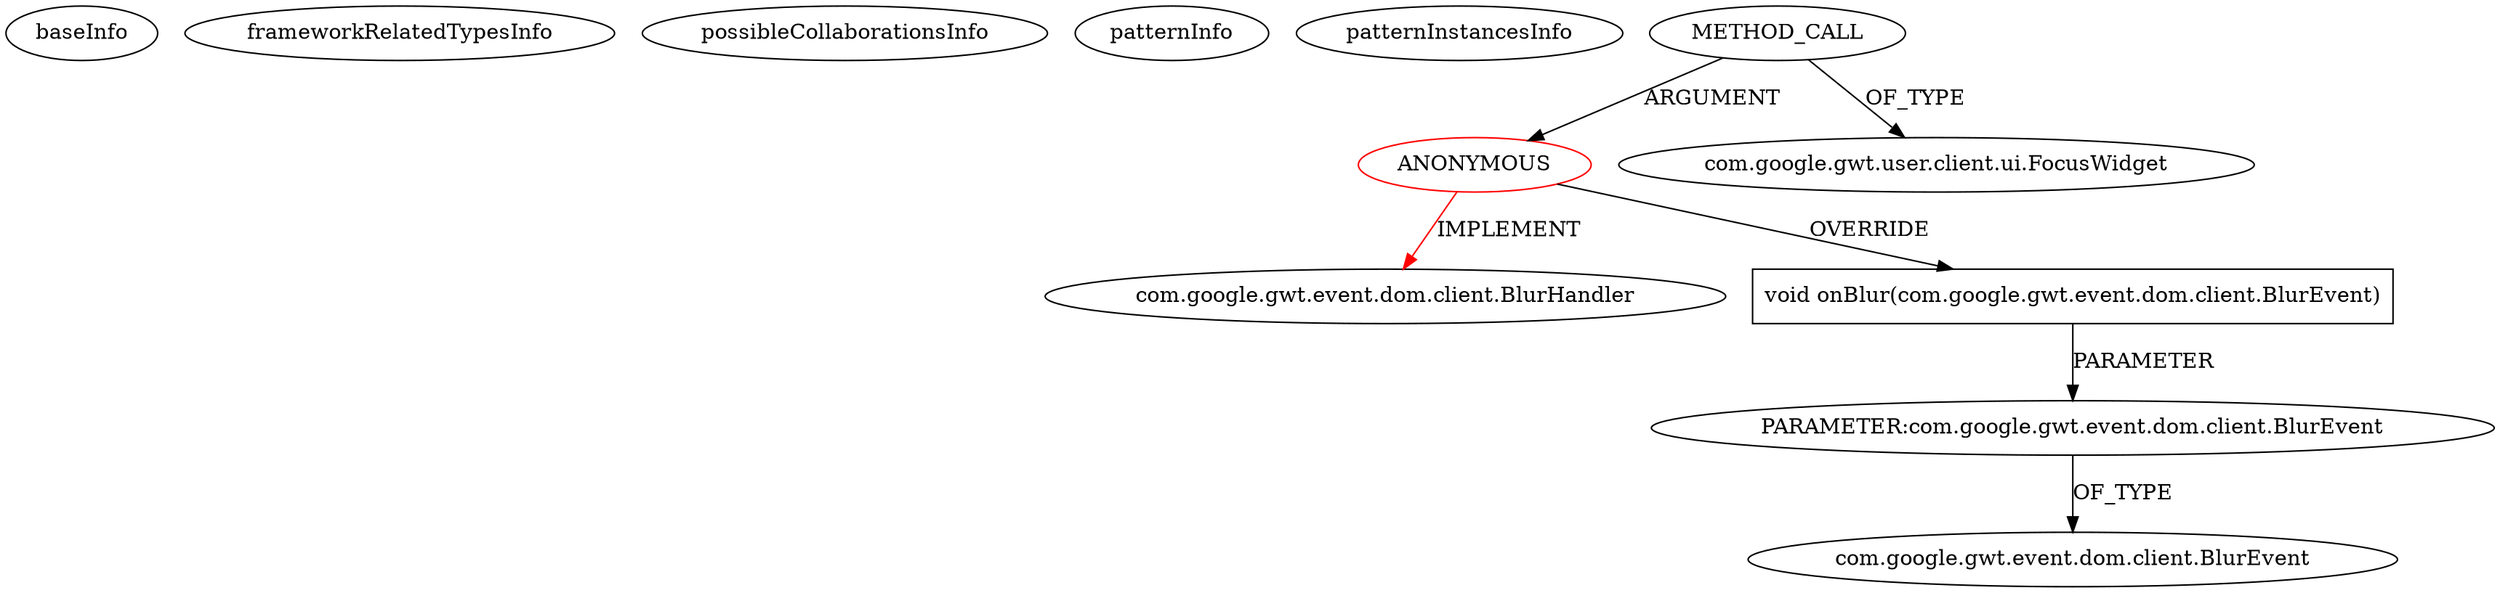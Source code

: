 digraph {
baseInfo[graphId=1061,category="pattern",isAnonymous=true,possibleRelation=false]
frameworkRelatedTypesInfo[0="com.google.gwt.event.dom.client.BlurHandler"]
possibleCollaborationsInfo[]
patternInfo[frequency=3.0,patternRootClient=0]
patternInstancesInfo[0="cbopp-gwt-taglist~/cbopp-gwt-taglist/gwt-taglist-master/src/main/java/com/virilis_software/gwt/taglist/client/comp/taglist/TagListView.java~void initInputText()~1044",1="Legioth-zxcvbn-gwt~/Legioth-zxcvbn-gwt/zxcvbn-gwt-master/src/org/vaadin/leif/zxcvbn/client/TextBoxInterceptor.java~void TextBoxInterceptor(com.google.gwt.user.client.ui.TextBoxBase,org.vaadin.leif.zxcvbn.client.ZxcvbnIndicator)~176",2="ghillairet-gef-gwt~/ghillairet-gef-gwt/gef-gwt-master/src/main/java/org/eclipse/swt/widgets/Text.java~void Text(main.java.org.eclipse.swt.widgets.Composite,int)~1378"]
1[label="com.google.gwt.event.dom.client.BlurHandler",vertexType="FRAMEWORK_INTERFACE_TYPE",isFrameworkType=false]
0[label="ANONYMOUS",vertexType="ROOT_ANONYMOUS_DECLARATION",isFrameworkType=false,color=red]
2[label="METHOD_CALL",vertexType="OUTSIDE_CALL",isFrameworkType=false]
4[label="void onBlur(com.google.gwt.event.dom.client.BlurEvent)",vertexType="OVERRIDING_METHOD_DECLARATION",isFrameworkType=false,shape=box]
5[label="PARAMETER:com.google.gwt.event.dom.client.BlurEvent",vertexType="PARAMETER_DECLARATION",isFrameworkType=false]
6[label="com.google.gwt.event.dom.client.BlurEvent",vertexType="FRAMEWORK_CLASS_TYPE",isFrameworkType=false]
3[label="com.google.gwt.user.client.ui.FocusWidget",vertexType="FRAMEWORK_CLASS_TYPE",isFrameworkType=false]
5->6[label="OF_TYPE"]
0->4[label="OVERRIDE"]
2->0[label="ARGUMENT"]
0->1[label="IMPLEMENT",color=red]
2->3[label="OF_TYPE"]
4->5[label="PARAMETER"]
}
